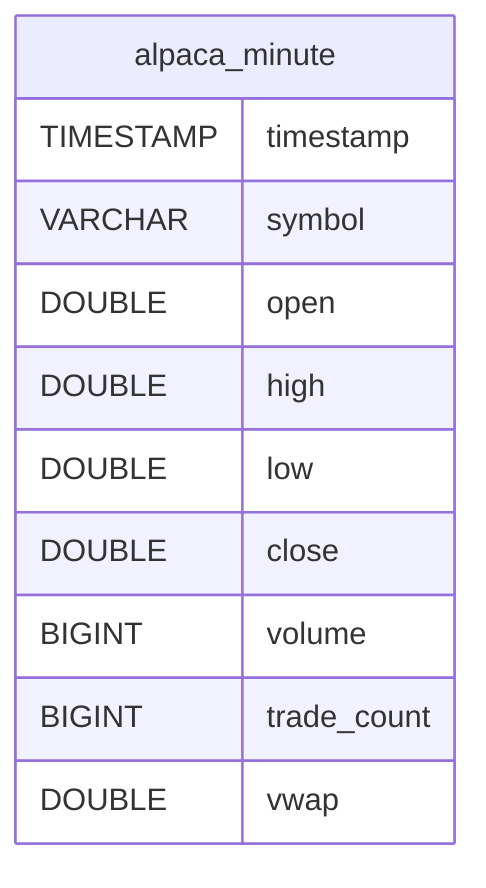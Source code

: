 erDiagram
  alpaca_minute {
    TIMESTAMP timestamp
    VARCHAR symbol
    DOUBLE open
    DOUBLE high
    DOUBLE low
    DOUBLE close
    BIGINT volume
    BIGINT trade_count
    DOUBLE vwap
  }